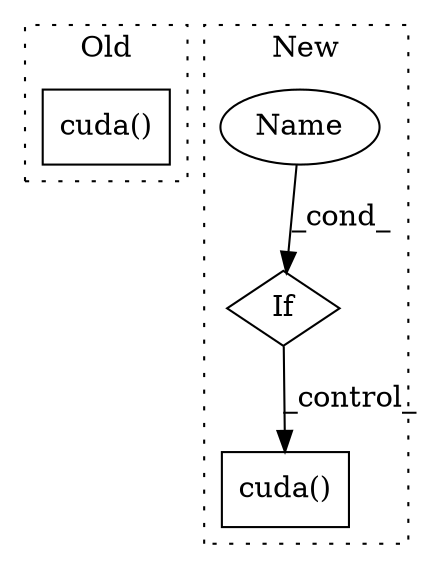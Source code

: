 digraph G {
subgraph cluster0 {
1 [label="cuda()" a="75" s="4067" l="36" shape="box"];
label = "Old";
style="dotted";
}
subgraph cluster1 {
2 [label="cuda()" a="75" s="4157" l="30" shape="box"];
3 [label="If" a="96" s="4105,4117" l="3,14" shape="diamond"];
4 [label="Name" a="87" s="4108" l="9" shape="ellipse"];
label = "New";
style="dotted";
}
3 -> 2 [label="_control_"];
4 -> 3 [label="_cond_"];
}